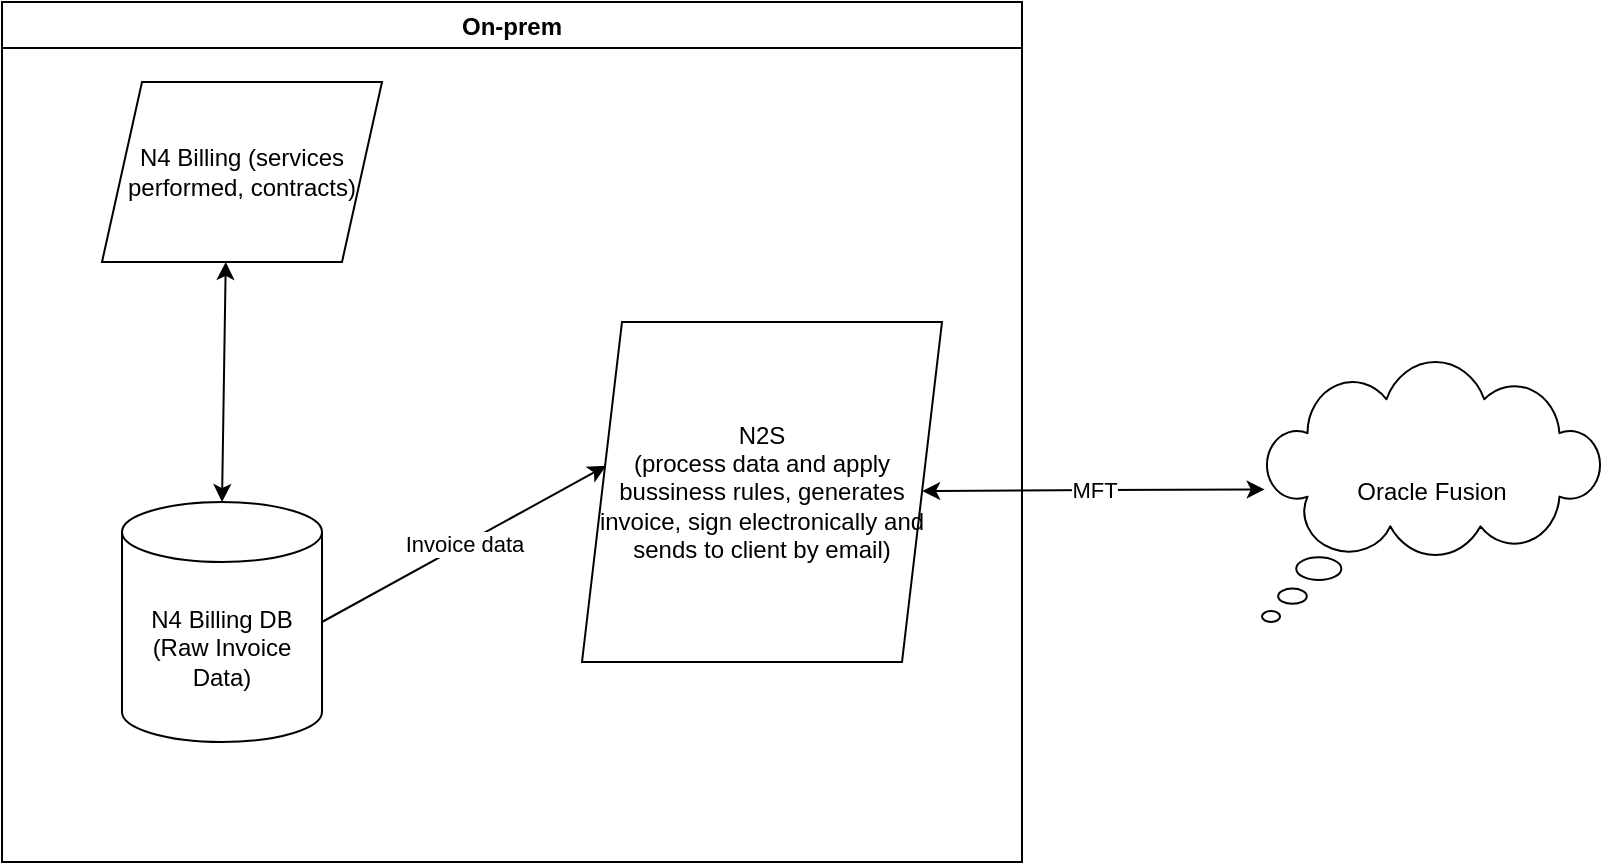 <mxfile version="16.5.4" type="github">
  <diagram id="yptb5B2aofKZQN_C4duo" name="Page-1">
    <mxGraphModel dx="2062" dy="741" grid="1" gridSize="10" guides="1" tooltips="1" connect="1" arrows="1" fold="1" page="1" pageScale="1" pageWidth="1169" pageHeight="827" math="0" shadow="0">
      <root>
        <mxCell id="0" />
        <mxCell id="1" parent="0" />
        <mxCell id="2JBbDmmwrZ8TRhYNZVzx-1" value="N4 Billing (services performed, contracts)" style="shape=parallelogram;perimeter=parallelogramPerimeter;whiteSpace=wrap;html=1;fixedSize=1;" parent="1" vertex="1">
          <mxGeometry x="120" y="200" width="140" height="90" as="geometry" />
        </mxCell>
        <mxCell id="2JBbDmmwrZ8TRhYNZVzx-2" value="N4 Billing DB&lt;br&gt;(Raw Invoice Data)" style="shape=cylinder3;whiteSpace=wrap;html=1;boundedLbl=1;backgroundOutline=1;size=15;" parent="1" vertex="1">
          <mxGeometry x="130" y="410" width="100" height="120" as="geometry" />
        </mxCell>
        <mxCell id="2JBbDmmwrZ8TRhYNZVzx-3" value="" style="endArrow=classic;html=1;rounded=0;exitX=0.442;exitY=1;exitDx=0;exitDy=0;exitPerimeter=0;entryX=0.5;entryY=0;entryDx=0;entryDy=0;entryPerimeter=0;startArrow=classic;startFill=1;strokeWidth=1;" parent="1" source="2JBbDmmwrZ8TRhYNZVzx-1" target="2JBbDmmwrZ8TRhYNZVzx-2" edge="1">
          <mxGeometry relative="1" as="geometry">
            <mxPoint x="420" y="610" as="sourcePoint" />
            <mxPoint x="160" y="390" as="targetPoint" />
          </mxGeometry>
        </mxCell>
        <mxCell id="2JBbDmmwrZ8TRhYNZVzx-7" value="N2S&lt;br&gt;(process data and apply bussiness rules, generates invoice, sign electronically and sends to client by email)" style="shape=parallelogram;perimeter=parallelogramPerimeter;whiteSpace=wrap;html=1;fixedSize=1;" parent="1" vertex="1">
          <mxGeometry x="360" y="320" width="180" height="170" as="geometry" />
        </mxCell>
        <mxCell id="2JBbDmmwrZ8TRhYNZVzx-8" value="Invoice data" style="endArrow=classic;html=1;rounded=0;strokeWidth=1;exitX=1;exitY=0.5;exitDx=0;exitDy=0;exitPerimeter=0;entryX=0.067;entryY=0.423;entryDx=0;entryDy=0;entryPerimeter=0;" parent="1" source="2JBbDmmwrZ8TRhYNZVzx-2" target="2JBbDmmwrZ8TRhYNZVzx-7" edge="1">
          <mxGeometry relative="1" as="geometry">
            <mxPoint x="420" y="610" as="sourcePoint" />
            <mxPoint x="520" y="610" as="targetPoint" />
            <Array as="points" />
          </mxGeometry>
        </mxCell>
        <mxCell id="2JBbDmmwrZ8TRhYNZVzx-10" value="Oracle Fusion" style="whiteSpace=wrap;html=1;shape=mxgraph.basic.cloud_callout" parent="1" vertex="1">
          <mxGeometry x="700" y="340" width="170" height="130" as="geometry" />
        </mxCell>
        <mxCell id="hA2pniErLnj_s-jjucaw-1" value="On-prem" style="swimlane;" vertex="1" parent="1">
          <mxGeometry x="70" y="160" width="510" height="430" as="geometry" />
        </mxCell>
        <mxCell id="2JBbDmmwrZ8TRhYNZVzx-11" value="MFT" style="endArrow=classic;html=1;rounded=0;strokeWidth=1;entryX=0.008;entryY=0.49;entryDx=0;entryDy=0;entryPerimeter=0;startArrow=classic;startFill=1;" parent="1" source="2JBbDmmwrZ8TRhYNZVzx-7" target="2JBbDmmwrZ8TRhYNZVzx-10" edge="1">
          <mxGeometry relative="1" as="geometry">
            <mxPoint x="550" y="395" as="sourcePoint" />
            <mxPoint x="520" y="560" as="targetPoint" />
            <Array as="points">
              <mxPoint x="620" y="404" />
            </Array>
          </mxGeometry>
        </mxCell>
      </root>
    </mxGraphModel>
  </diagram>
</mxfile>
